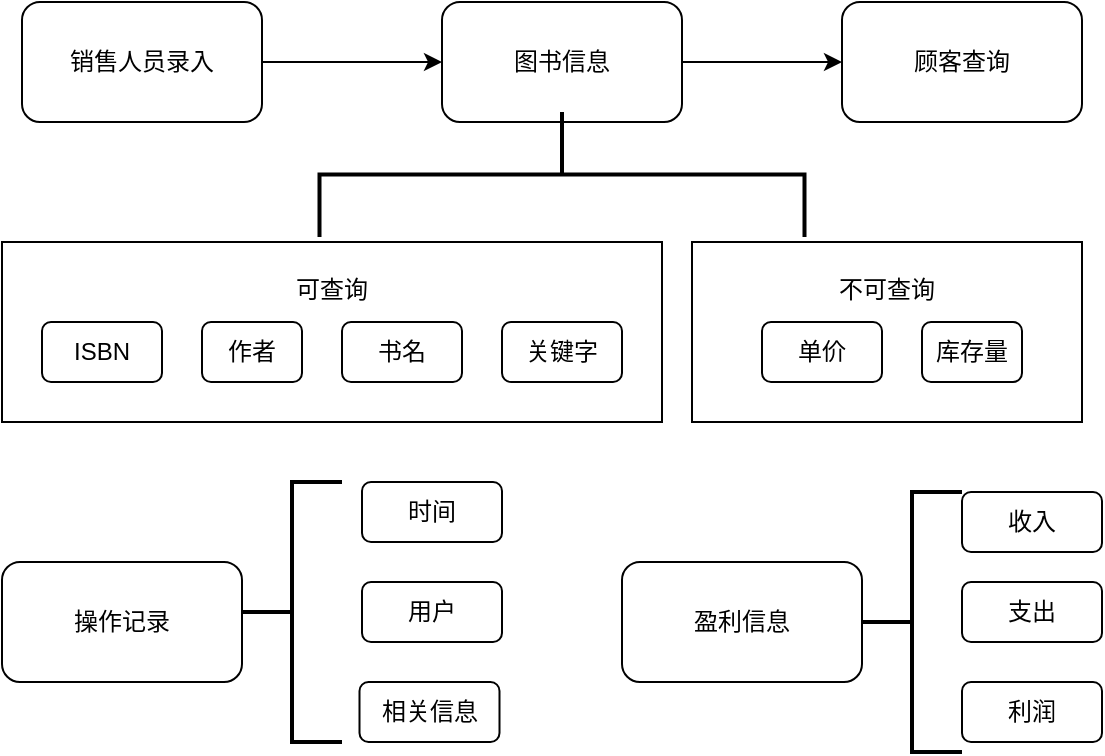 <mxfile version="25.0.3">
  <diagram name="Page-1" id="74e2e168-ea6b-b213-b513-2b3c1d86103e">
    <mxGraphModel dx="1112" dy="572" grid="1" gridSize="10" guides="1" tooltips="1" connect="1" arrows="1" fold="1" page="1" pageScale="1" pageWidth="1100" pageHeight="850" background="none" math="0" shadow="0">
      <root>
        <mxCell id="0" />
        <mxCell id="1" parent="0" />
        <mxCell id="1avZ75OFy1mtcfOJTAQZ-6" style="edgeStyle=orthogonalEdgeStyle;rounded=0;orthogonalLoop=1;jettySize=auto;html=1;exitX=1;exitY=0.5;exitDx=0;exitDy=0;entryX=0;entryY=0.5;entryDx=0;entryDy=0;" edge="1" parent="1" source="1avZ75OFy1mtcfOJTAQZ-1" target="1avZ75OFy1mtcfOJTAQZ-5">
          <mxGeometry relative="1" as="geometry" />
        </mxCell>
        <mxCell id="1avZ75OFy1mtcfOJTAQZ-1" value="图书信息" style="rounded=1;whiteSpace=wrap;html=1;" vertex="1" parent="1">
          <mxGeometry x="440" y="160" width="120" height="60" as="geometry" />
        </mxCell>
        <mxCell id="1avZ75OFy1mtcfOJTAQZ-3" style="edgeStyle=orthogonalEdgeStyle;rounded=0;orthogonalLoop=1;jettySize=auto;html=1;exitX=1;exitY=0.5;exitDx=0;exitDy=0;" edge="1" parent="1" source="1avZ75OFy1mtcfOJTAQZ-2" target="1avZ75OFy1mtcfOJTAQZ-1">
          <mxGeometry relative="1" as="geometry" />
        </mxCell>
        <mxCell id="1avZ75OFy1mtcfOJTAQZ-2" value="销售人员录入" style="rounded=1;whiteSpace=wrap;html=1;" vertex="1" parent="1">
          <mxGeometry x="230" y="160" width="120" height="60" as="geometry" />
        </mxCell>
        <mxCell id="1avZ75OFy1mtcfOJTAQZ-5" value="顾客查询" style="rounded=1;whiteSpace=wrap;html=1;" vertex="1" parent="1">
          <mxGeometry x="640" y="160" width="120" height="60" as="geometry" />
        </mxCell>
        <mxCell id="1avZ75OFy1mtcfOJTAQZ-7" value="" style="strokeWidth=2;html=1;shape=mxgraph.flowchart.annotation_2;align=left;labelPosition=right;pointerEvents=1;rotation=90;" vertex="1" parent="1">
          <mxGeometry x="468.75" y="125" width="62.5" height="242.5" as="geometry" />
        </mxCell>
        <mxCell id="1avZ75OFy1mtcfOJTAQZ-9" value="ISBN" style="rounded=1;whiteSpace=wrap;html=1;" vertex="1" parent="1">
          <mxGeometry x="240" y="320" width="60" height="30" as="geometry" />
        </mxCell>
        <mxCell id="1avZ75OFy1mtcfOJTAQZ-10" value="作者" style="rounded=1;whiteSpace=wrap;html=1;" vertex="1" parent="1">
          <mxGeometry x="320" y="320" width="50" height="30" as="geometry" />
        </mxCell>
        <mxCell id="1avZ75OFy1mtcfOJTAQZ-11" value="书名" style="rounded=1;whiteSpace=wrap;html=1;" vertex="1" parent="1">
          <mxGeometry x="390" y="320" width="60" height="30" as="geometry" />
        </mxCell>
        <mxCell id="1avZ75OFy1mtcfOJTAQZ-12" value="关键字" style="rounded=1;whiteSpace=wrap;html=1;" vertex="1" parent="1">
          <mxGeometry x="470" y="320" width="60" height="30" as="geometry" />
        </mxCell>
        <mxCell id="1avZ75OFy1mtcfOJTAQZ-13" value="单价" style="rounded=1;whiteSpace=wrap;html=1;" vertex="1" parent="1">
          <mxGeometry x="600" y="320" width="60" height="30" as="geometry" />
        </mxCell>
        <mxCell id="1avZ75OFy1mtcfOJTAQZ-14" value="库存量" style="rounded=1;whiteSpace=wrap;html=1;" vertex="1" parent="1">
          <mxGeometry x="680" y="320" width="50" height="30" as="geometry" />
        </mxCell>
        <mxCell id="1avZ75OFy1mtcfOJTAQZ-15" value="&lt;div&gt;可查询&lt;/div&gt;&lt;div&gt;&lt;br&gt;&lt;/div&gt;&lt;div&gt;&lt;br&gt;&lt;/div&gt;&lt;div&gt;&lt;br&gt;&lt;/div&gt;" style="rounded=0;whiteSpace=wrap;html=1;fillColor=none;" vertex="1" parent="1">
          <mxGeometry x="220" y="280" width="330" height="90" as="geometry" />
        </mxCell>
        <mxCell id="1avZ75OFy1mtcfOJTAQZ-16" value="不可查询&lt;div&gt;&lt;br&gt;&lt;/div&gt;&lt;div&gt;&lt;br&gt;&lt;/div&gt;&lt;div&gt;&lt;br&gt;&lt;/div&gt;" style="rounded=0;whiteSpace=wrap;html=1;fillColor=none;" vertex="1" parent="1">
          <mxGeometry x="565" y="280" width="195" height="90" as="geometry" />
        </mxCell>
        <mxCell id="1avZ75OFy1mtcfOJTAQZ-19" value="操作记录" style="rounded=1;whiteSpace=wrap;html=1;" vertex="1" parent="1">
          <mxGeometry x="220" y="440" width="120" height="60" as="geometry" />
        </mxCell>
        <mxCell id="1avZ75OFy1mtcfOJTAQZ-20" value="时间" style="rounded=1;whiteSpace=wrap;html=1;" vertex="1" parent="1">
          <mxGeometry x="400" y="400" width="70" height="30" as="geometry" />
        </mxCell>
        <mxCell id="1avZ75OFy1mtcfOJTAQZ-21" value="用户" style="rounded=1;whiteSpace=wrap;html=1;" vertex="1" parent="1">
          <mxGeometry x="400" y="450" width="70" height="30" as="geometry" />
        </mxCell>
        <mxCell id="1avZ75OFy1mtcfOJTAQZ-22" value="相关信息" style="rounded=1;whiteSpace=wrap;html=1;" vertex="1" parent="1">
          <mxGeometry x="398.75" y="500" width="70" height="30" as="geometry" />
        </mxCell>
        <mxCell id="1avZ75OFy1mtcfOJTAQZ-26" value="" style="strokeWidth=2;html=1;shape=mxgraph.flowchart.annotation_2;align=left;labelPosition=right;pointerEvents=1;" vertex="1" parent="1">
          <mxGeometry x="340" y="400" width="50" height="130" as="geometry" />
        </mxCell>
        <mxCell id="1avZ75OFy1mtcfOJTAQZ-30" value="盈利信息" style="rounded=1;whiteSpace=wrap;html=1;" vertex="1" parent="1">
          <mxGeometry x="530" y="440" width="120" height="60" as="geometry" />
        </mxCell>
        <mxCell id="1avZ75OFy1mtcfOJTAQZ-31" value="收入" style="rounded=1;whiteSpace=wrap;html=1;" vertex="1" parent="1">
          <mxGeometry x="700" y="405" width="70" height="30" as="geometry" />
        </mxCell>
        <mxCell id="1avZ75OFy1mtcfOJTAQZ-32" value="支出" style="rounded=1;whiteSpace=wrap;html=1;" vertex="1" parent="1">
          <mxGeometry x="700" y="450" width="70" height="30" as="geometry" />
        </mxCell>
        <mxCell id="1avZ75OFy1mtcfOJTAQZ-33" value="利润" style="rounded=1;whiteSpace=wrap;html=1;" vertex="1" parent="1">
          <mxGeometry x="700" y="500" width="70" height="30" as="geometry" />
        </mxCell>
        <mxCell id="1avZ75OFy1mtcfOJTAQZ-34" value="" style="strokeWidth=2;html=1;shape=mxgraph.flowchart.annotation_2;align=left;labelPosition=right;pointerEvents=1;" vertex="1" parent="1">
          <mxGeometry x="650" y="405" width="50" height="130" as="geometry" />
        </mxCell>
      </root>
    </mxGraphModel>
  </diagram>
</mxfile>
